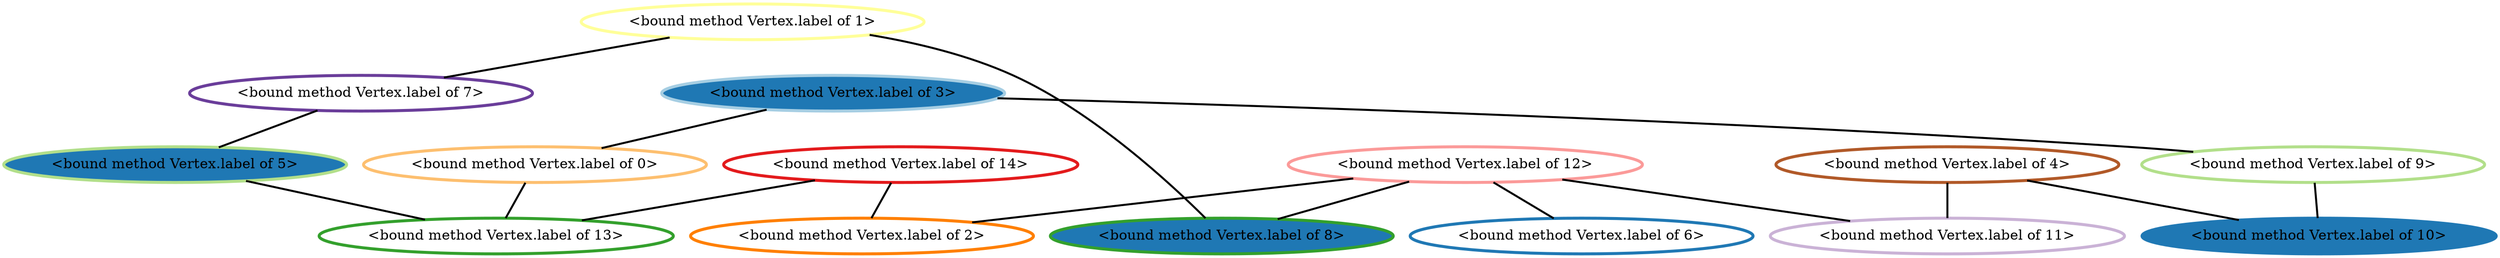 Graph G {
    0 [penwidth=3,label="<bound method Vertex.label of 0>",color=7, colorscheme=paired12]
    1 [penwidth=3,label="<bound method Vertex.label of 1>",color=11, colorscheme=paired12]
    2 [penwidth=3,label="<bound method Vertex.label of 2>",color=8, colorscheme=paired12]
    3 [penwidth=3,label="<bound method Vertex.label of 3>",color=1, colorscheme=paired12,style=filled,fillcolor=2]
    4 [penwidth=3,label="<bound method Vertex.label of 4>",color=12, colorscheme=paired12]
    5 [penwidth=3,label="<bound method Vertex.label of 5>",color=3, colorscheme=paired12,style=filled,fillcolor=2]
    6 [penwidth=3,label="<bound method Vertex.label of 6>",color=2, colorscheme=paired12]
    7 [penwidth=3,label="<bound method Vertex.label of 7>",color=10, colorscheme=paired12]
    8 [penwidth=3,label="<bound method Vertex.label of 8>",color=4, colorscheme=paired12,style=filled,fillcolor=2]
    9 [penwidth=3,label="<bound method Vertex.label of 9>",color=3, colorscheme=paired12]
    10 [penwidth=3,label="<bound method Vertex.label of 10>",color=2, colorscheme=paired12,style=filled,fillcolor=2]
    11 [penwidth=3,label="<bound method Vertex.label of 11>",color=9, colorscheme=paired12]
    12 [penwidth=3,label="<bound method Vertex.label of 12>",color=5, colorscheme=paired12]
    13 [penwidth=3,label="<bound method Vertex.label of 13>",color=4, colorscheme=paired12]
    14 [penwidth=3,label="<bound method Vertex.label of 14>",color=6, colorscheme=paired12]

    3--0 [penwidth=2]
    3--9 [penwidth=2]
    0--13 [penwidth=2]
    14--13 [penwidth=2]
    14--2 [penwidth=2]
    4--11 [penwidth=2]
    4--10 [penwidth=2]
    1--7 [penwidth=2]
    1--8 [penwidth=2]
    12--11 [penwidth=2]
    12--6 [penwidth=2]
    12--8 [penwidth=2]
    12--2 [penwidth=2]
    7--5 [penwidth=2]
    9--10 [penwidth=2]
    5--13 [penwidth=2]
}